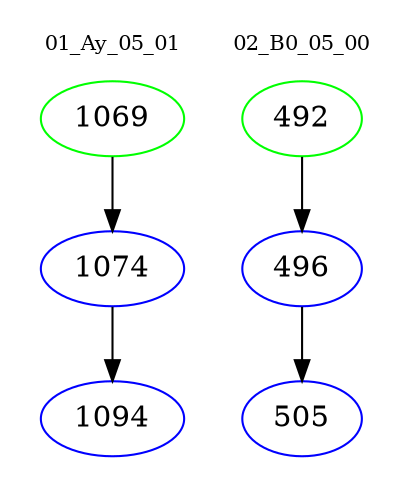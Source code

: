 digraph{
subgraph cluster_0 {
color = white
label = "01_Ay_05_01";
fontsize=10;
T0_1069 [label="1069", color="green"]
T0_1069 -> T0_1074 [color="black"]
T0_1074 [label="1074", color="blue"]
T0_1074 -> T0_1094 [color="black"]
T0_1094 [label="1094", color="blue"]
}
subgraph cluster_1 {
color = white
label = "02_B0_05_00";
fontsize=10;
T1_492 [label="492", color="green"]
T1_492 -> T1_496 [color="black"]
T1_496 [label="496", color="blue"]
T1_496 -> T1_505 [color="black"]
T1_505 [label="505", color="blue"]
}
}
